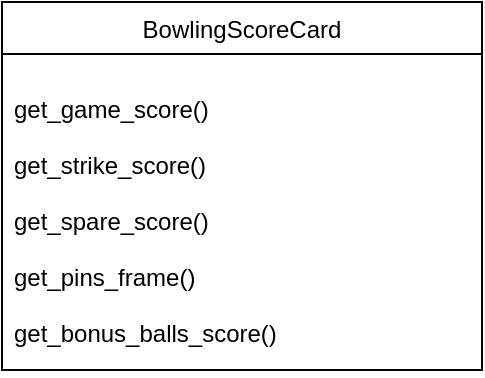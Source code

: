<mxfile version="14.2.6" type="device" pages="2"><diagram id="l9AXXlLgke9sxSnyDWv-" name="Page-1"><mxGraphModel dx="1450" dy="536" grid="1" gridSize="10" guides="1" tooltips="1" connect="1" arrows="1" fold="1" page="1" pageScale="1" pageWidth="827" pageHeight="1169" math="0" shadow="0"><root><mxCell id="0"/><mxCell id="1" parent="0"/><mxCell id="KiJkpV1a4npdIE8D0-R2-1" value="BowlingScoreCard" style="swimlane;fontStyle=0;childLayout=stackLayout;horizontal=1;startSize=26;fillColor=none;horizontalStack=0;resizeParent=1;resizeParentMax=0;resizeLast=0;collapsible=1;marginBottom=0;" parent="1" vertex="1"><mxGeometry x="280" y="120" width="240" height="184" as="geometry"/></mxCell><mxCell id="KiJkpV1a4npdIE8D0-R2-4" value="&#10;get_game_score()&#10;&#10;get_strike_score()&#10;&#10;get_spare_score()&#10;&#10;get_pins_frame()&#10;&#10;get_bonus_balls_score()" style="text;strokeColor=none;fillColor=none;align=left;verticalAlign=top;spacingLeft=4;spacingRight=4;overflow=hidden;rotatable=0;points=[[0,0.5],[1,0.5]];portConstraint=eastwest;" parent="KiJkpV1a4npdIE8D0-R2-1" vertex="1"><mxGeometry y="26" width="240" height="158" as="geometry"/></mxCell></root></mxGraphModel></diagram><diagram id="5XlTe85DwnC2t9DVH3kb" name="Page-2"><mxGraphModel dx="1450" dy="536" grid="1" gridSize="10" guides="1" tooltips="1" connect="1" arrows="1" fold="1" page="1" pageScale="1" pageWidth="827" pageHeight="1169" math="0" shadow="0"><root><mxCell id="Zn7iI2pExGzeBu-av9zy-0"/><mxCell id="Zn7iI2pExGzeBu-av9zy-1" parent="Zn7iI2pExGzeBu-av9zy-0"/><mxCell id="Zn7iI2pExGzeBu-av9zy-3" value="BowlingScoreCard" style="swimlane;fontStyle=1;align=center;verticalAlign=top;childLayout=stackLayout;horizontal=1;startSize=26;horizontalStack=0;resizeParent=1;resizeParentMax=0;resizeLast=0;collapsible=1;marginBottom=0;" parent="Zn7iI2pExGzeBu-av9zy-1" vertex="1"><mxGeometry x="320" y="200" width="200" height="250" as="geometry"/></mxCell><mxCell id="Zn7iI2pExGzeBu-av9zy-4" value="+ frames: string&#10;&#10;+ numbers: list" style="text;strokeColor=none;fillColor=none;align=left;verticalAlign=top;spacingLeft=4;spacingRight=4;overflow=hidden;rotatable=0;points=[[0,0.5],[1,0.5]];portConstraint=eastwest;" parent="Zn7iI2pExGzeBu-av9zy-3" vertex="1"><mxGeometry y="26" width="200" height="54" as="geometry"/></mxCell><mxCell id="Zn7iI2pExGzeBu-av9zy-5" value="" style="line;strokeWidth=1;fillColor=none;align=left;verticalAlign=middle;spacingTop=-1;spacingLeft=3;spacingRight=3;rotatable=0;labelPosition=right;points=[];portConstraint=eastwest;" parent="Zn7iI2pExGzeBu-av9zy-3" vertex="1"><mxGeometry y="80" width="200" height="8" as="geometry"/></mxCell><mxCell id="Zn7iI2pExGzeBu-av9zy-6" value="+ get_game_score(): int&#10;&#10;+ get_strike_score() int&#10;&#10;+ get_spare_score() int&#10;&#10;+ get_pins_score() int&#10;&#10;+ get_bonus_balls_score() int" style="text;strokeColor=none;fillColor=none;align=left;verticalAlign=top;spacingLeft=4;spacingRight=4;overflow=hidden;rotatable=0;points=[[0,0.5],[1,0.5]];portConstraint=eastwest;" parent="Zn7iI2pExGzeBu-av9zy-3" vertex="1"><mxGeometry y="88" width="200" height="162" as="geometry"/></mxCell></root></mxGraphModel></diagram></mxfile>